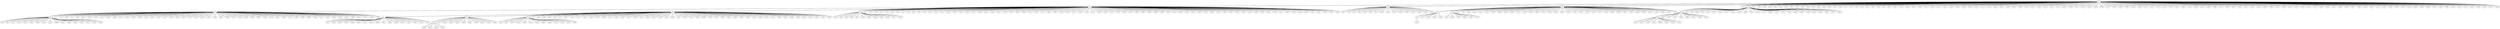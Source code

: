 graph {
n0;
n1;
n2;
n3;
n4;
n5;
n6;
n7;
n8;
n9;
n10;
n11;
n12;
n13;
n14;
n15;
n16;
n17;
n18;
n19;
n20;
n21;
n22;
n23;
n24;
n25;
n26;
n27;
n28;
n29;
n30;
n31;
n32;
n33;
n34;
n35;
n36;
n37;
n38;
n39;
n40;
n41;
n42;
n43;
n44;
n45;
n46;
n47;
n48;
n49;
n50;
n51;
n52;
n53;
n54;
n55;
n56;
n57;
n58;
n59;
n60;
n61;
n62;
n63;
n64;
n65;
n66;
n67;
n68;
n69;
n70;
n71;
n72;
n73;
n74;
n75;
n76;
n77;
n78;
n79;
n80;
n81;
n82;
n83;
n84;
n85;
n86;
n87;
n88;
n89;
n90;
n91;
n92;
n93;
n94;
n95;
n96;
n97;
n98;
n99;
n100;
n101;
n102;
n103;
n104;
n105;
n106;
n107;
n108;
n109;
n110;
n111;
n112;
n113;
n114;
n115;
n116;
n117;
n118;
n119;
n120;
n121;
n122;
n123;
n124;
n125;
n126;
n127;
n128;
n129;
n130;
n131;
n132;
n133;
n134;
n135;
n136;
n137;
n138;
n139;
n140;
n141;
n142;
n143;
n144;
n145;
n146;
n147;
n148;
n149;
n150;
n151;
n152;
n153;
n154;
n155;
n156;
n157;
n158;
n159;
n160;
n161;
n162;
n163;
n164;
n165;
n166;
n167;
n168;
n169;
n170;
n171;
n172;
n173;
n174;
n175;
n176;
n177;
n178;
n179;
n180;
n181;
n182;
n183;
n184;
n185;
n186;
n187;
n188;
n189;
n190;
n191;
n192;
n193;
n194;
n195;
n196;
n197;
n198;
n199;
n200;
n201;
n202;
n203;
n204;
n205;
n206;
n207;
n208;
n209;
n210;
n211;
n212;
n213;
n214;
n215;
n216;
n217;
n218;
n219;
n220;
n221;
n222;
n223;
n224;
n225;
n226;
n227;
n228;
n229;
n230;
n231;
n232;
n233;
n234;
n235;
n236;
n237;
n238;
n239;
n240;
n241;
n242;
n243;
n244;
n245;
n246;
n247;
n248;
n249;
n250;
n251;
n252;
n253;
n254;
n255;
n256;
n257;
n258;
n259;
n260;
n261;
n262;
n263;
n264;
n265;
n266;
n267;
n268;
n269;
n270;
n271;
n272;
n273;
n274;
n275;
n276;
n277;
n278;
n279;
n280;
n281;
n282;
n283;
n284;
n285;
n286;
n287;
n288;
n289;
n290;
n291;
n292;
n293;
n294;
n295;
n296;
n297;
n298;
n299;
n300;
n301;
n302;
n303;
n304;
n305;
n306;
n307;
n308;
n309;
n310;
n311;
n312;
n313;
n314;
n315;
n316;
n317;
n318;
n319;
n320;
n321;
n322;
n323;
n324;
n325;
n326;
n327;
n328;
n329;
n330;
n331;
n332;
n333;
n334;
n335;
n336;
n337;
n338;
n339;
n340;
n341;
n342;
n343;
n344;
n345;
n346;
n347;
n348;
n349;
n350;
n351;
n352;
n353;
n354;
n355;
n356;
n357;
n358;
n359;
n360;
n361;
n362;
n363;
n364;
n365;
n366;
n367;
n368;
n369;
n370;
n371;
n372;
n373;
n374;
n375;
n376;
n377;
n378;
n379;
n380;
n381;
n382;
n383;
n384;
n385;
n386;
n387;
n388;
n389;
n390;
n391;
n392;
n393;
n394;
n395;
n396;
n397;
n398;
n399;
n400;
n401;
n402;
n403;
n404;
n405;
n406;
n407;
n408;
n409;
n410;
n411;
n412;
n413;
n414;
n415;
n416;
n417;
n418;
n419;
n420;
n421;
n422;
n423;
n424;
n425;
n426;
n427;
n428;
n429;
n430;
n431;
n432;
n433;
n434;
n435;
n436;
n437;
n438;
n439;
n440;
n441;
n442;
n443;
n444;
n445;
n446;
n447;
n448;
n449;
n450;
n451;
n452;
n453;
n454;
n455;
n456;
n457;
n458;
n459;
n460;
n461;
n462;
n463;
n464;
n465;
n466;
n467;
n468;
n469;
n470;
n471;
n472;
n473;
n474;
n475;
n476;
n477;
n478;
n479;
n480;
n481;
n482;
n483;
n484;
n485;
n486;
n487;
n488;
n489;
n490;
n491;
n492;
n493;
n494;
n495;
n496;
n497;
n498;
n499;
n0 -- n210;
n0 -- n63;
n0 -- n403;
n0 -- n410;
n0 -- n265;
n0 -- n224;
n0 -- n434;
n0 -- n481;
n0 -- n449;
n0 -- n374;
n0 -- n48;
n0 -- n91;
n0 -- n408;
n0 -- n55;
n0 -- n104;
n0 -- n311;
n0 -- n217;
n0 -- n433;
n0 -- n285;
n0 -- n255;
n0 -- n62;
n0 -- n279;
n0 -- n31;
n0 -- n488;
n0 -- n273;
n0 -- n459;
n0 -- n360;
n0 -- n278;
n0 -- n71;
n0 -- n367;
n0 -- n417;
n0 -- n256;
n0 -- n132;
n0 -- n407;
n0 -- n108;
n0 -- n343;
n0 -- n79;
n0 -- n183;
n0 -- n20;
n0 -- n140;
n0 -- n475;
n0 -- n225;
n0 -- n346;
n0 -- n35;
n0 -- n291;
n0 -- n40;
n0 -- n465;
n0 -- n375;
n0 -- n14;
n0 -- n103;
n0 -- n28;
n0 -- n115;
n0 -- n372;
n0 -- n342;
n0 -- n72;
n0 -- n323;
n0 -- n430;
n0 -- n495;
n0 -- n9;
n0 -- n489;
n0 -- n178;
n0 -- n33;
n0 -- n109;
n0 -- n12;
n0 -- n377;
n0 -- n271;
n0 -- n463;
n0 -- n250;
n0 -- n121;
n0 -- n78;
n0 -- n470;
n0 -- n120;
n0 -- n171;
n0 -- n369;
n0 -- n83;
n0 -- n204;
n0 -- n261;
n0 -- n466;
n0 -- n237;
n0 -- n304;
n0 -- n411;
n0 -- n18;
n0 -- n32;
n0 -- n216;
n0 -- n36;
n0 -- n3;
n0 -- n203;
n0 -- n167;
n0 -- n309;
n0 -- n134;
n0 -- n467;
n0 -- n6;
n0 -- n235;
n0 -- n332;
n0 -- n193;
n0 -- n53;
n0 -- n88;
n0 -- n371;
n0 -- n272;
n0 -- n384;
n0 -- n23;
n0 -- n244;
n0 -- n268;
n0 -- n186;
n0 -- n429;
n0 -- n422;
n0 -- n257;
n0 -- n295;
n0 -- n100;
n0 -- n335;
n0 -- n58;
n0 -- n264;
n0 -- n93;
n0 -- n301;
n0 -- n492;
n0 -- n212;
n0 -- n404;
n0 -- n82;
n0 -- n221;
n0 -- n162;
n0 -- n281;
n0 -- n341;
n0 -- n19;
n0 -- n401;
n0 -- n394;
n0 -- n439;
n0 -- n165;
n0 -- n260;
n1 -- n135;
n1 -- n195;
n1 -- n431;
n1 -- n314;
n1 -- n160;
n1 -- n26;
n1 -- n159;
n1 -- n368;
n1 -- n366;
n1 -- n11;
n1 -- n441;
n1 -- n317;
n1 -- n442;
n1 -- n155;
n1 -- n462;
n1 -- n220;
n1 -- n413;
n1 -- n227;
n2 -- n7;
n2 -- n116;
n3 -- n223;
n3 -- n352;
n3 -- n92;
n3 -- n147;
n3 -- n166;
n3 -- n215;
n3 -- n4;
n3 -- n168;
n3 -- n176;
n3 -- n432;
n3 -- n426;
n3 -- n236;
n3 -- n421;
n3 -- n56;
n3 -- n266;
n3 -- n87;
n3 -- n354;
n3 -- n97;
n3 -- n43;
n3 -- n130;
n3 -- n180;
n3 -- n436;
n3 -- n73;
n3 -- n315;
n3 -- n206;
n3 -- n406;
n3 -- n111;
n3 -- n249;
n3 -- n419;
n3 -- n177;
n3 -- n259;
n3 -- n258;
n3 -- n124;
n3 -- n34;
n3 -- n139;
n3 -- n288;
n3 -- n161;
n3 -- n480;
n3 -- n435;
n3 -- n211;
n3 -- n172;
n3 -- n141;
n3 -- n458;
n3 -- n357;
n3 -- n358;
n3 -- n245;
n3 -- n239;
n3 -- n485;
n3 -- n378;
n3 -- n382;
n3 -- n399;
n3 -- n39;
n3 -- n0;
n3 -- n218;
n3 -- n412;
n3 -- n15;
n3 -- n127;
n3 -- n447;
n3 -- n269;
n3 -- n391;
n3 -- n289;
n3 -- n347;
n3 -- n46;
n3 -- n348;
n3 -- n27;
n3 -- n205;
n3 -- n114;
n3 -- n81;
n3 -- n316;
n3 -- n70;
n3 -- n392;
n3 -- n303;
n3 -- n137;
n3 -- n11;
n3 -- n150;
n3 -- n298;
n3 -- n457;
n3 -- n110;
n3 -- n146;
n3 -- n41;
n3 -- n197;
n3 -- n340;
n4 -- n320;
n4 -- n136;
n4 -- n396;
n4 -- n66;
n4 -- n25;
n4 -- n238;
n4 -- n297;
n4 -- n307;
n4 -- n246;
n4 -- n163;
n4 -- n308;
n4 -- n381;
n4 -- n101;
n4 -- n3;
n4 -- n473;
n4 -- n415;
n4 -- n370;
n4 -- n469;
n4 -- n486;
n4 -- n196;
n4 -- n169;
n4 -- n393;
n4 -- n190;
n4 -- n471;
n4 -- n446;
n4 -- n170;
n4 -- n243;
n4 -- n152;
n4 -- n287;
n4 -- n365;
n4 -- n202;
n4 -- n359;
n4 -- n428;
n4 -- n96;
n4 -- n453;
n4 -- n241;
n4 -- n8;
n4 -- n388;
n4 -- n263;
n4 -- n418;
n4 -- n300;
n4 -- n349;
n4 -- n74;
n4 -- n230;
n4 -- n362;
n4 -- n274;
n4 -- n387;
n4 -- n385;
n4 -- n254;
n4 -- n42;
n4 -- n182;
n4 -- n334;
n4 -- n119;
n4 -- n400;
n4 -- n483;
n5 -- n11;
n5 -- n306;
n5 -- n149;
n5 -- n128;
n5 -- n305;
n5 -- n16;
n5 -- n194;
n5 -- n106;
n5 -- n405;
n5 -- n313;
n5 -- n455;
n5 -- n29;
n6 -- n173;
n6 -- n49;
n6 -- n200;
n6 -- n414;
n6 -- n154;
n6 -- n184;
n6 -- n57;
n6 -- n44;
n6 -- n60;
n6 -- n75;
n6 -- n133;
n6 -- n0;
n6 -- n280;
n6 -- n181;
n6 -- n64;
n6 -- n296;
n6 -- n68;
n7 -- n9;
n7 -- n175;
n7 -- n47;
n7 -- n228;
n7 -- n302;
n7 -- n2;
n8 -- n45;
n8 -- n448;
n8 -- n333;
n8 -- n330;
n8 -- n4;
n8 -- n364;
n8 -- n145;
n8 -- n437;
n8 -- n321;
n8 -- n65;
n8 -- n444;
n8 -- n276;
n8 -- n326;
n8 -- n383;
n8 -- n380;
n8 -- n67;
n8 -- n294;
n8 -- n282;
n9 -- n275;
n9 -- n445;
n9 -- n199;
n9 -- n247;
n9 -- n484;
n9 -- n107;
n9 -- n232;
n9 -- n425;
n9 -- n325;
n9 -- n7;
n9 -- n386;
n9 -- n0;
n9 -- n80;
n9 -- n208;
n9 -- n24;
n9 -- n234;
n9 -- n292;
n9 -- n229;
n9 -- n125;
n9 -- n222;
n9 -- n490;
n9 -- n148;
n9 -- n438;
n9 -- n312;
n9 -- n284;
n9 -- n450;
n9 -- n397;
n9 -- n201;
n9 -- n482;
n9 -- n192;
n9 -- n143;
n9 -- n363;
n9 -- n310;
n9 -- n52;
n9 -- n86;
n9 -- n102;
n9 -- n443;
n9 -- n283;
n9 -- n322;
n10 -- n174;
n10 -- n389;
n10 -- n361;
n10 -- n14;
n10 -- n290;
n10 -- n113;
n10 -- n451;
n10 -- n89;
n10 -- n188;
n10 -- n21;
n11 -- n420;
n11 -- n355;
n11 -- n468;
n11 -- n497;
n11 -- n494;
n11 -- n479;
n11 -- n353;
n11 -- n13;
n11 -- n350;
n11 -- n117;
n11 -- n464;
n11 -- n69;
n11 -- n164;
n11 -- n144;
n11 -- n112;
n11 -- n299;
n11 -- n339;
n11 -- n3;
n11 -- n324;
n11 -- n37;
n11 -- n248;
n11 -- n461;
n11 -- n398;
n11 -- n424;
n11 -- n1;
n11 -- n253;
n11 -- n156;
n11 -- n76;
n11 -- n17;
n11 -- n122;
n11 -- n499;
n11 -- n267;
n11 -- n472;
n11 -- n390;
n11 -- n157;
n11 -- n187;
n11 -- n351;
n11 -- n242;
n11 -- n452;
n11 -- n460;
n11 -- n226;
n11 -- n105;
n11 -- n376;
n11 -- n233;
n11 -- n251;
n11 -- n153;
n11 -- n38;
n11 -- n185;
n11 -- n77;
n11 -- n423;
n11 -- n5;
n11 -- n328;
n11 -- n231;
n12 -- n0;
n13 -- n336;
n13 -- n456;
n13 -- n118;
n13 -- n94;
n13 -- n474;
n13 -- n95;
n13 -- n213;
n13 -- n151;
n13 -- n478;
n13 -- n129;
n13 -- n11;
n13 -- n318;
n13 -- n493;
n13 -- n338;
n14 -- n198;
n14 -- n416;
n14 -- n491;
n14 -- n487;
n14 -- n131;
n14 -- n10;
n14 -- n0;
n14 -- n277;
n14 -- n395;
n14 -- n126;
n14 -- n98;
n14 -- n214;
n14 -- n286;
n14 -- n30;
n14 -- n454;
n14 -- n99;
n14 -- n51;
n14 -- n270;
n14 -- n61;
n14 -- n329;
n14 -- n179;
n14 -- n498;
n14 -- n138;
n14 -- n123;
n14 -- n319;
n14 -- n337;
n14 -- n379;
n14 -- n496;
n15 -- n327;
n15 -- n262;
n15 -- n54;
n15 -- n50;
n15 -- n85;
n15 -- n3;
n15 -- n476;
n15 -- n209;
n15 -- n59;
n15 -- n293;
n15 -- n240;
n15 -- n142;
n15 -- n84;
n16 -- n189;
n16 -- n402;
n16 -- n5;
n16 -- n331;
n16 -- n427;
n17 -- n11;
n18 -- n0;
n19 -- n0;
n20 -- n0;
n21 -- n373;
n21 -- n10;
n21 -- n345;
n21 -- n252;
n21 -- n219;
n21 -- n22;
n21 -- n344;
n21 -- n191;
n21 -- n356;
n22 -- n21;
n23 -- n0;
n24 -- n9;
n24 -- n477;
n24 -- n409;
n24 -- n207;
n24 -- n158;
n24 -- n440;
n24 -- n90;
n25 -- n4;
n26 -- n1;
n27 -- n3;
n28 -- n0;
n29 -- n5;
n30 -- n14;
n31 -- n0;
n32 -- n0;
n33 -- n0;
n34 -- n3;
n35 -- n0;
n36 -- n0;
n37 -- n11;
n38 -- n11;
n39 -- n3;
n40 -- n0;
n41 -- n3;
n42 -- n4;
n43 -- n3;
n44 -- n6;
n45 -- n8;
n46 -- n3;
n47 -- n7;
n48 -- n0;
n49 -- n6;
n50 -- n15;
n51 -- n14;
n52 -- n9;
n53 -- n0;
n54 -- n15;
n55 -- n0;
n56 -- n3;
n57 -- n6;
n58 -- n0;
n59 -- n15;
n60 -- n6;
n61 -- n14;
n62 -- n0;
n63 -- n0;
n64 -- n6;
n65 -- n8;
n66 -- n4;
n67 -- n8;
n68 -- n6;
n69 -- n11;
n70 -- n3;
n71 -- n0;
n72 -- n0;
n73 -- n3;
n74 -- n4;
n75 -- n6;
n76 -- n11;
n77 -- n11;
n78 -- n0;
n79 -- n0;
n80 -- n9;
n81 -- n3;
n82 -- n0;
n83 -- n0;
n84 -- n15;
n85 -- n15;
n86 -- n9;
n87 -- n3;
n88 -- n0;
n89 -- n10;
n90 -- n24;
n91 -- n0;
n92 -- n3;
n93 -- n0;
n94 -- n13;
n95 -- n13;
n96 -- n4;
n97 -- n3;
n98 -- n14;
n99 -- n14;
n100 -- n0;
n101 -- n4;
n102 -- n9;
n103 -- n0;
n104 -- n0;
n105 -- n11;
n106 -- n5;
n107 -- n9;
n108 -- n0;
n109 -- n0;
n110 -- n3;
n111 -- n3;
n112 -- n11;
n113 -- n10;
n114 -- n3;
n115 -- n0;
n116 -- n2;
n117 -- n11;
n118 -- n13;
n119 -- n4;
n120 -- n0;
n121 -- n0;
n122 -- n11;
n123 -- n14;
n124 -- n3;
n125 -- n9;
n126 -- n14;
n127 -- n3;
n128 -- n5;
n129 -- n13;
n130 -- n3;
n131 -- n14;
n132 -- n0;
n133 -- n6;
n134 -- n0;
n135 -- n1;
n136 -- n4;
n137 -- n3;
n138 -- n14;
n139 -- n3;
n140 -- n0;
n141 -- n3;
n142 -- n15;
n143 -- n9;
n144 -- n11;
n145 -- n8;
n146 -- n3;
n147 -- n3;
n148 -- n9;
n149 -- n5;
n150 -- n3;
n151 -- n13;
n152 -- n4;
n153 -- n11;
n154 -- n6;
n155 -- n1;
n156 -- n11;
n157 -- n11;
n158 -- n24;
n159 -- n1;
n160 -- n1;
n161 -- n3;
n162 -- n0;
n163 -- n4;
n164 -- n11;
n165 -- n0;
n166 -- n3;
n167 -- n0;
n168 -- n3;
n169 -- n4;
n170 -- n4;
n171 -- n0;
n172 -- n3;
n173 -- n6;
n174 -- n10;
n175 -- n7;
n176 -- n3;
n177 -- n3;
n178 -- n0;
n179 -- n14;
n180 -- n3;
n181 -- n6;
n182 -- n4;
n183 -- n0;
n184 -- n6;
n185 -- n11;
n186 -- n0;
n187 -- n11;
n188 -- n10;
n189 -- n16;
n190 -- n4;
n191 -- n21;
n192 -- n9;
n193 -- n0;
n194 -- n5;
n195 -- n1;
n196 -- n4;
n197 -- n3;
n198 -- n14;
n199 -- n9;
n200 -- n6;
n201 -- n9;
n202 -- n4;
n203 -- n0;
n204 -- n0;
n205 -- n3;
n206 -- n3;
n207 -- n24;
n208 -- n9;
n209 -- n15;
n210 -- n0;
n211 -- n3;
n212 -- n0;
n213 -- n13;
n214 -- n14;
n215 -- n3;
n216 -- n0;
n217 -- n0;
n218 -- n3;
n219 -- n21;
n220 -- n1;
n221 -- n0;
n222 -- n9;
n223 -- n3;
n224 -- n0;
n225 -- n0;
n226 -- n11;
n227 -- n1;
n228 -- n7;
n229 -- n9;
n230 -- n4;
n231 -- n11;
n232 -- n9;
n233 -- n11;
n234 -- n9;
n235 -- n0;
n236 -- n3;
n237 -- n0;
n238 -- n4;
n239 -- n3;
n240 -- n15;
n241 -- n4;
n242 -- n11;
n243 -- n4;
n244 -- n0;
n245 -- n3;
n246 -- n4;
n247 -- n9;
n248 -- n11;
n249 -- n3;
n250 -- n0;
n251 -- n11;
n252 -- n21;
n253 -- n11;
n254 -- n4;
n255 -- n0;
n256 -- n0;
n257 -- n0;
n258 -- n3;
n259 -- n3;
n260 -- n0;
n261 -- n0;
n262 -- n15;
n263 -- n4;
n264 -- n0;
n265 -- n0;
n266 -- n3;
n267 -- n11;
n268 -- n0;
n269 -- n3;
n270 -- n14;
n271 -- n0;
n272 -- n0;
n273 -- n0;
n274 -- n4;
n275 -- n9;
n276 -- n8;
n277 -- n14;
n278 -- n0;
n279 -- n0;
n280 -- n6;
n281 -- n0;
n282 -- n8;
n283 -- n9;
n284 -- n9;
n285 -- n0;
n286 -- n14;
n287 -- n4;
n288 -- n3;
n289 -- n3;
n290 -- n10;
n291 -- n0;
n292 -- n9;
n293 -- n15;
n294 -- n8;
n295 -- n0;
n296 -- n6;
n297 -- n4;
n298 -- n3;
n299 -- n11;
n300 -- n4;
n301 -- n0;
n302 -- n7;
n303 -- n3;
n304 -- n0;
n305 -- n5;
n306 -- n5;
n307 -- n4;
n308 -- n4;
n309 -- n0;
n310 -- n9;
n311 -- n0;
n312 -- n9;
n313 -- n5;
n314 -- n1;
n315 -- n3;
n316 -- n3;
n317 -- n1;
n318 -- n13;
n319 -- n14;
n320 -- n4;
n321 -- n8;
n322 -- n9;
n323 -- n0;
n324 -- n11;
n325 -- n9;
n326 -- n8;
n327 -- n15;
n328 -- n11;
n329 -- n14;
n330 -- n8;
n331 -- n16;
n332 -- n0;
n333 -- n8;
n334 -- n4;
n335 -- n0;
n336 -- n13;
n337 -- n14;
n338 -- n13;
n339 -- n11;
n340 -- n3;
n341 -- n0;
n342 -- n0;
n343 -- n0;
n344 -- n21;
n345 -- n21;
n346 -- n0;
n347 -- n3;
n348 -- n3;
n349 -- n4;
n350 -- n11;
n351 -- n11;
n352 -- n3;
n353 -- n11;
n354 -- n3;
n355 -- n11;
n356 -- n21;
n357 -- n3;
n358 -- n3;
n359 -- n4;
n360 -- n0;
n361 -- n10;
n362 -- n4;
n363 -- n9;
n364 -- n8;
n365 -- n4;
n366 -- n1;
n367 -- n0;
n368 -- n1;
n369 -- n0;
n370 -- n4;
n371 -- n0;
n372 -- n0;
n373 -- n21;
n374 -- n0;
n375 -- n0;
n376 -- n11;
n377 -- n0;
n378 -- n3;
n379 -- n14;
n380 -- n8;
n381 -- n4;
n382 -- n3;
n383 -- n8;
n384 -- n0;
n385 -- n4;
n386 -- n9;
n387 -- n4;
n388 -- n4;
n389 -- n10;
n390 -- n11;
n391 -- n3;
n392 -- n3;
n393 -- n4;
n394 -- n0;
n395 -- n14;
n396 -- n4;
n397 -- n9;
n398 -- n11;
n399 -- n3;
n400 -- n4;
n401 -- n0;
n402 -- n16;
n403 -- n0;
n404 -- n0;
n405 -- n5;
n406 -- n3;
n407 -- n0;
n408 -- n0;
n409 -- n24;
n410 -- n0;
n411 -- n0;
n412 -- n3;
n413 -- n1;
n414 -- n6;
n415 -- n4;
n416 -- n14;
n417 -- n0;
n418 -- n4;
n419 -- n3;
n420 -- n11;
n421 -- n3;
n422 -- n0;
n423 -- n11;
n424 -- n11;
n425 -- n9;
n426 -- n3;
n427 -- n16;
n428 -- n4;
n429 -- n0;
n430 -- n0;
n431 -- n1;
n432 -- n3;
n433 -- n0;
n434 -- n0;
n435 -- n3;
n436 -- n3;
n437 -- n8;
n438 -- n9;
n439 -- n0;
n440 -- n24;
n441 -- n1;
n442 -- n1;
n443 -- n9;
n444 -- n8;
n445 -- n9;
n446 -- n4;
n447 -- n3;
n448 -- n8;
n449 -- n0;
n450 -- n9;
n451 -- n10;
n452 -- n11;
n453 -- n4;
n454 -- n14;
n455 -- n5;
n456 -- n13;
n457 -- n3;
n458 -- n3;
n459 -- n0;
n460 -- n11;
n461 -- n11;
n462 -- n1;
n463 -- n0;
n464 -- n11;
n465 -- n0;
n466 -- n0;
n467 -- n0;
n468 -- n11;
n469 -- n4;
n470 -- n0;
n471 -- n4;
n472 -- n11;
n473 -- n4;
n474 -- n13;
n475 -- n0;
n476 -- n15;
n477 -- n24;
n478 -- n13;
n479 -- n11;
n480 -- n3;
n481 -- n0;
n482 -- n9;
n483 -- n4;
n484 -- n9;
n485 -- n3;
n486 -- n4;
n487 -- n14;
n488 -- n0;
n489 -- n0;
n490 -- n9;
n491 -- n14;
n492 -- n0;
n493 -- n13;
n494 -- n11;
n495 -- n0;
n496 -- n14;
n497 -- n11;
n498 -- n14;
n499 -- n11;
}
